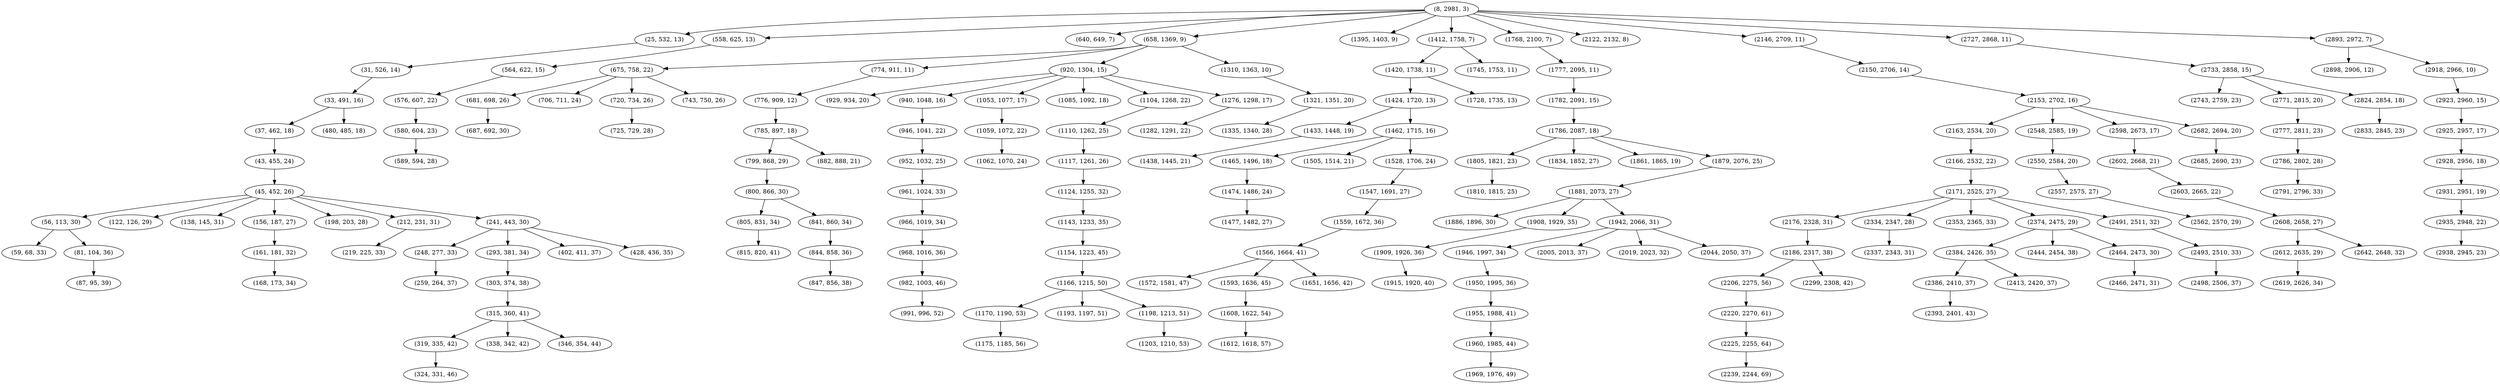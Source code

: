 digraph tree {
    "(8, 2981, 3)";
    "(25, 532, 13)";
    "(31, 526, 14)";
    "(33, 491, 16)";
    "(37, 462, 18)";
    "(43, 455, 24)";
    "(45, 452, 26)";
    "(56, 113, 30)";
    "(59, 68, 33)";
    "(81, 104, 36)";
    "(87, 95, 39)";
    "(122, 126, 29)";
    "(138, 145, 31)";
    "(156, 187, 27)";
    "(161, 181, 32)";
    "(168, 173, 34)";
    "(198, 203, 28)";
    "(212, 231, 31)";
    "(219, 225, 33)";
    "(241, 443, 30)";
    "(248, 277, 33)";
    "(259, 264, 37)";
    "(293, 381, 34)";
    "(303, 374, 38)";
    "(315, 360, 41)";
    "(319, 335, 42)";
    "(324, 331, 46)";
    "(338, 342, 42)";
    "(346, 354, 44)";
    "(402, 411, 37)";
    "(428, 436, 35)";
    "(480, 485, 18)";
    "(558, 625, 13)";
    "(564, 622, 15)";
    "(576, 607, 22)";
    "(580, 604, 23)";
    "(589, 594, 28)";
    "(640, 649, 7)";
    "(658, 1369, 9)";
    "(675, 758, 22)";
    "(681, 698, 26)";
    "(687, 692, 30)";
    "(706, 711, 24)";
    "(720, 734, 26)";
    "(725, 729, 28)";
    "(743, 750, 26)";
    "(774, 911, 11)";
    "(776, 909, 12)";
    "(785, 897, 18)";
    "(799, 868, 29)";
    "(800, 866, 30)";
    "(805, 831, 34)";
    "(815, 820, 41)";
    "(841, 860, 34)";
    "(844, 858, 36)";
    "(847, 856, 38)";
    "(882, 888, 21)";
    "(920, 1304, 15)";
    "(929, 934, 20)";
    "(940, 1048, 16)";
    "(946, 1041, 22)";
    "(952, 1032, 25)";
    "(961, 1024, 33)";
    "(966, 1019, 34)";
    "(968, 1016, 36)";
    "(982, 1003, 46)";
    "(991, 996, 52)";
    "(1053, 1077, 17)";
    "(1059, 1072, 22)";
    "(1062, 1070, 24)";
    "(1085, 1092, 18)";
    "(1104, 1268, 22)";
    "(1110, 1262, 25)";
    "(1117, 1261, 26)";
    "(1124, 1255, 32)";
    "(1143, 1233, 35)";
    "(1154, 1223, 45)";
    "(1166, 1215, 50)";
    "(1170, 1190, 53)";
    "(1175, 1185, 56)";
    "(1193, 1197, 51)";
    "(1198, 1213, 51)";
    "(1203, 1210, 53)";
    "(1276, 1298, 17)";
    "(1282, 1291, 22)";
    "(1310, 1363, 10)";
    "(1321, 1351, 20)";
    "(1335, 1340, 28)";
    "(1395, 1403, 9)";
    "(1412, 1758, 7)";
    "(1420, 1738, 11)";
    "(1424, 1720, 13)";
    "(1433, 1448, 19)";
    "(1438, 1445, 21)";
    "(1462, 1715, 16)";
    "(1465, 1496, 18)";
    "(1474, 1486, 24)";
    "(1477, 1482, 27)";
    "(1505, 1514, 21)";
    "(1528, 1706, 24)";
    "(1547, 1691, 27)";
    "(1559, 1672, 36)";
    "(1566, 1664, 41)";
    "(1572, 1581, 47)";
    "(1593, 1636, 45)";
    "(1608, 1622, 54)";
    "(1612, 1618, 57)";
    "(1651, 1656, 42)";
    "(1728, 1735, 13)";
    "(1745, 1753, 11)";
    "(1768, 2100, 7)";
    "(1777, 2095, 11)";
    "(1782, 2091, 15)";
    "(1786, 2087, 18)";
    "(1805, 1821, 23)";
    "(1810, 1815, 25)";
    "(1834, 1852, 27)";
    "(1861, 1865, 19)";
    "(1879, 2076, 25)";
    "(1881, 2073, 27)";
    "(1886, 1896, 30)";
    "(1908, 1929, 35)";
    "(1909, 1926, 36)";
    "(1915, 1920, 40)";
    "(1942, 2066, 31)";
    "(1946, 1997, 34)";
    "(1950, 1995, 36)";
    "(1955, 1988, 41)";
    "(1960, 1985, 44)";
    "(1969, 1976, 49)";
    "(2005, 2013, 37)";
    "(2019, 2023, 32)";
    "(2044, 2050, 37)";
    "(2122, 2132, 8)";
    "(2146, 2709, 11)";
    "(2150, 2706, 14)";
    "(2153, 2702, 16)";
    "(2163, 2534, 20)";
    "(2166, 2532, 22)";
    "(2171, 2525, 27)";
    "(2176, 2328, 31)";
    "(2186, 2317, 38)";
    "(2206, 2275, 56)";
    "(2220, 2270, 61)";
    "(2225, 2255, 64)";
    "(2239, 2244, 69)";
    "(2299, 2308, 42)";
    "(2334, 2347, 28)";
    "(2337, 2343, 31)";
    "(2353, 2365, 33)";
    "(2374, 2475, 29)";
    "(2384, 2426, 35)";
    "(2386, 2410, 37)";
    "(2393, 2401, 43)";
    "(2413, 2420, 37)";
    "(2444, 2454, 38)";
    "(2464, 2473, 30)";
    "(2466, 2471, 31)";
    "(2491, 2511, 32)";
    "(2493, 2510, 33)";
    "(2498, 2506, 37)";
    "(2548, 2585, 19)";
    "(2550, 2584, 20)";
    "(2557, 2575, 27)";
    "(2562, 2570, 29)";
    "(2598, 2673, 17)";
    "(2602, 2668, 21)";
    "(2603, 2665, 22)";
    "(2608, 2658, 27)";
    "(2612, 2635, 29)";
    "(2619, 2626, 34)";
    "(2642, 2648, 32)";
    "(2682, 2694, 20)";
    "(2685, 2690, 23)";
    "(2727, 2868, 11)";
    "(2733, 2858, 15)";
    "(2743, 2759, 23)";
    "(2771, 2815, 20)";
    "(2777, 2811, 23)";
    "(2786, 2802, 28)";
    "(2791, 2796, 33)";
    "(2824, 2854, 18)";
    "(2833, 2845, 23)";
    "(2893, 2972, 7)";
    "(2898, 2906, 12)";
    "(2918, 2966, 10)";
    "(2923, 2960, 15)";
    "(2925, 2957, 17)";
    "(2928, 2956, 18)";
    "(2931, 2951, 19)";
    "(2935, 2948, 22)";
    "(2938, 2945, 23)";
    "(8, 2981, 3)" -> "(25, 532, 13)";
    "(8, 2981, 3)" -> "(558, 625, 13)";
    "(8, 2981, 3)" -> "(640, 649, 7)";
    "(8, 2981, 3)" -> "(658, 1369, 9)";
    "(8, 2981, 3)" -> "(1395, 1403, 9)";
    "(8, 2981, 3)" -> "(1412, 1758, 7)";
    "(8, 2981, 3)" -> "(1768, 2100, 7)";
    "(8, 2981, 3)" -> "(2122, 2132, 8)";
    "(8, 2981, 3)" -> "(2146, 2709, 11)";
    "(8, 2981, 3)" -> "(2727, 2868, 11)";
    "(8, 2981, 3)" -> "(2893, 2972, 7)";
    "(25, 532, 13)" -> "(31, 526, 14)";
    "(31, 526, 14)" -> "(33, 491, 16)";
    "(33, 491, 16)" -> "(37, 462, 18)";
    "(33, 491, 16)" -> "(480, 485, 18)";
    "(37, 462, 18)" -> "(43, 455, 24)";
    "(43, 455, 24)" -> "(45, 452, 26)";
    "(45, 452, 26)" -> "(56, 113, 30)";
    "(45, 452, 26)" -> "(122, 126, 29)";
    "(45, 452, 26)" -> "(138, 145, 31)";
    "(45, 452, 26)" -> "(156, 187, 27)";
    "(45, 452, 26)" -> "(198, 203, 28)";
    "(45, 452, 26)" -> "(212, 231, 31)";
    "(45, 452, 26)" -> "(241, 443, 30)";
    "(56, 113, 30)" -> "(59, 68, 33)";
    "(56, 113, 30)" -> "(81, 104, 36)";
    "(81, 104, 36)" -> "(87, 95, 39)";
    "(156, 187, 27)" -> "(161, 181, 32)";
    "(161, 181, 32)" -> "(168, 173, 34)";
    "(212, 231, 31)" -> "(219, 225, 33)";
    "(241, 443, 30)" -> "(248, 277, 33)";
    "(241, 443, 30)" -> "(293, 381, 34)";
    "(241, 443, 30)" -> "(402, 411, 37)";
    "(241, 443, 30)" -> "(428, 436, 35)";
    "(248, 277, 33)" -> "(259, 264, 37)";
    "(293, 381, 34)" -> "(303, 374, 38)";
    "(303, 374, 38)" -> "(315, 360, 41)";
    "(315, 360, 41)" -> "(319, 335, 42)";
    "(315, 360, 41)" -> "(338, 342, 42)";
    "(315, 360, 41)" -> "(346, 354, 44)";
    "(319, 335, 42)" -> "(324, 331, 46)";
    "(558, 625, 13)" -> "(564, 622, 15)";
    "(564, 622, 15)" -> "(576, 607, 22)";
    "(576, 607, 22)" -> "(580, 604, 23)";
    "(580, 604, 23)" -> "(589, 594, 28)";
    "(658, 1369, 9)" -> "(675, 758, 22)";
    "(658, 1369, 9)" -> "(774, 911, 11)";
    "(658, 1369, 9)" -> "(920, 1304, 15)";
    "(658, 1369, 9)" -> "(1310, 1363, 10)";
    "(675, 758, 22)" -> "(681, 698, 26)";
    "(675, 758, 22)" -> "(706, 711, 24)";
    "(675, 758, 22)" -> "(720, 734, 26)";
    "(675, 758, 22)" -> "(743, 750, 26)";
    "(681, 698, 26)" -> "(687, 692, 30)";
    "(720, 734, 26)" -> "(725, 729, 28)";
    "(774, 911, 11)" -> "(776, 909, 12)";
    "(776, 909, 12)" -> "(785, 897, 18)";
    "(785, 897, 18)" -> "(799, 868, 29)";
    "(785, 897, 18)" -> "(882, 888, 21)";
    "(799, 868, 29)" -> "(800, 866, 30)";
    "(800, 866, 30)" -> "(805, 831, 34)";
    "(800, 866, 30)" -> "(841, 860, 34)";
    "(805, 831, 34)" -> "(815, 820, 41)";
    "(841, 860, 34)" -> "(844, 858, 36)";
    "(844, 858, 36)" -> "(847, 856, 38)";
    "(920, 1304, 15)" -> "(929, 934, 20)";
    "(920, 1304, 15)" -> "(940, 1048, 16)";
    "(920, 1304, 15)" -> "(1053, 1077, 17)";
    "(920, 1304, 15)" -> "(1085, 1092, 18)";
    "(920, 1304, 15)" -> "(1104, 1268, 22)";
    "(920, 1304, 15)" -> "(1276, 1298, 17)";
    "(940, 1048, 16)" -> "(946, 1041, 22)";
    "(946, 1041, 22)" -> "(952, 1032, 25)";
    "(952, 1032, 25)" -> "(961, 1024, 33)";
    "(961, 1024, 33)" -> "(966, 1019, 34)";
    "(966, 1019, 34)" -> "(968, 1016, 36)";
    "(968, 1016, 36)" -> "(982, 1003, 46)";
    "(982, 1003, 46)" -> "(991, 996, 52)";
    "(1053, 1077, 17)" -> "(1059, 1072, 22)";
    "(1059, 1072, 22)" -> "(1062, 1070, 24)";
    "(1104, 1268, 22)" -> "(1110, 1262, 25)";
    "(1110, 1262, 25)" -> "(1117, 1261, 26)";
    "(1117, 1261, 26)" -> "(1124, 1255, 32)";
    "(1124, 1255, 32)" -> "(1143, 1233, 35)";
    "(1143, 1233, 35)" -> "(1154, 1223, 45)";
    "(1154, 1223, 45)" -> "(1166, 1215, 50)";
    "(1166, 1215, 50)" -> "(1170, 1190, 53)";
    "(1166, 1215, 50)" -> "(1193, 1197, 51)";
    "(1166, 1215, 50)" -> "(1198, 1213, 51)";
    "(1170, 1190, 53)" -> "(1175, 1185, 56)";
    "(1198, 1213, 51)" -> "(1203, 1210, 53)";
    "(1276, 1298, 17)" -> "(1282, 1291, 22)";
    "(1310, 1363, 10)" -> "(1321, 1351, 20)";
    "(1321, 1351, 20)" -> "(1335, 1340, 28)";
    "(1412, 1758, 7)" -> "(1420, 1738, 11)";
    "(1412, 1758, 7)" -> "(1745, 1753, 11)";
    "(1420, 1738, 11)" -> "(1424, 1720, 13)";
    "(1420, 1738, 11)" -> "(1728, 1735, 13)";
    "(1424, 1720, 13)" -> "(1433, 1448, 19)";
    "(1424, 1720, 13)" -> "(1462, 1715, 16)";
    "(1433, 1448, 19)" -> "(1438, 1445, 21)";
    "(1462, 1715, 16)" -> "(1465, 1496, 18)";
    "(1462, 1715, 16)" -> "(1505, 1514, 21)";
    "(1462, 1715, 16)" -> "(1528, 1706, 24)";
    "(1465, 1496, 18)" -> "(1474, 1486, 24)";
    "(1474, 1486, 24)" -> "(1477, 1482, 27)";
    "(1528, 1706, 24)" -> "(1547, 1691, 27)";
    "(1547, 1691, 27)" -> "(1559, 1672, 36)";
    "(1559, 1672, 36)" -> "(1566, 1664, 41)";
    "(1566, 1664, 41)" -> "(1572, 1581, 47)";
    "(1566, 1664, 41)" -> "(1593, 1636, 45)";
    "(1566, 1664, 41)" -> "(1651, 1656, 42)";
    "(1593, 1636, 45)" -> "(1608, 1622, 54)";
    "(1608, 1622, 54)" -> "(1612, 1618, 57)";
    "(1768, 2100, 7)" -> "(1777, 2095, 11)";
    "(1777, 2095, 11)" -> "(1782, 2091, 15)";
    "(1782, 2091, 15)" -> "(1786, 2087, 18)";
    "(1786, 2087, 18)" -> "(1805, 1821, 23)";
    "(1786, 2087, 18)" -> "(1834, 1852, 27)";
    "(1786, 2087, 18)" -> "(1861, 1865, 19)";
    "(1786, 2087, 18)" -> "(1879, 2076, 25)";
    "(1805, 1821, 23)" -> "(1810, 1815, 25)";
    "(1879, 2076, 25)" -> "(1881, 2073, 27)";
    "(1881, 2073, 27)" -> "(1886, 1896, 30)";
    "(1881, 2073, 27)" -> "(1908, 1929, 35)";
    "(1881, 2073, 27)" -> "(1942, 2066, 31)";
    "(1908, 1929, 35)" -> "(1909, 1926, 36)";
    "(1909, 1926, 36)" -> "(1915, 1920, 40)";
    "(1942, 2066, 31)" -> "(1946, 1997, 34)";
    "(1942, 2066, 31)" -> "(2005, 2013, 37)";
    "(1942, 2066, 31)" -> "(2019, 2023, 32)";
    "(1942, 2066, 31)" -> "(2044, 2050, 37)";
    "(1946, 1997, 34)" -> "(1950, 1995, 36)";
    "(1950, 1995, 36)" -> "(1955, 1988, 41)";
    "(1955, 1988, 41)" -> "(1960, 1985, 44)";
    "(1960, 1985, 44)" -> "(1969, 1976, 49)";
    "(2146, 2709, 11)" -> "(2150, 2706, 14)";
    "(2150, 2706, 14)" -> "(2153, 2702, 16)";
    "(2153, 2702, 16)" -> "(2163, 2534, 20)";
    "(2153, 2702, 16)" -> "(2548, 2585, 19)";
    "(2153, 2702, 16)" -> "(2598, 2673, 17)";
    "(2153, 2702, 16)" -> "(2682, 2694, 20)";
    "(2163, 2534, 20)" -> "(2166, 2532, 22)";
    "(2166, 2532, 22)" -> "(2171, 2525, 27)";
    "(2171, 2525, 27)" -> "(2176, 2328, 31)";
    "(2171, 2525, 27)" -> "(2334, 2347, 28)";
    "(2171, 2525, 27)" -> "(2353, 2365, 33)";
    "(2171, 2525, 27)" -> "(2374, 2475, 29)";
    "(2171, 2525, 27)" -> "(2491, 2511, 32)";
    "(2176, 2328, 31)" -> "(2186, 2317, 38)";
    "(2186, 2317, 38)" -> "(2206, 2275, 56)";
    "(2186, 2317, 38)" -> "(2299, 2308, 42)";
    "(2206, 2275, 56)" -> "(2220, 2270, 61)";
    "(2220, 2270, 61)" -> "(2225, 2255, 64)";
    "(2225, 2255, 64)" -> "(2239, 2244, 69)";
    "(2334, 2347, 28)" -> "(2337, 2343, 31)";
    "(2374, 2475, 29)" -> "(2384, 2426, 35)";
    "(2374, 2475, 29)" -> "(2444, 2454, 38)";
    "(2374, 2475, 29)" -> "(2464, 2473, 30)";
    "(2384, 2426, 35)" -> "(2386, 2410, 37)";
    "(2384, 2426, 35)" -> "(2413, 2420, 37)";
    "(2386, 2410, 37)" -> "(2393, 2401, 43)";
    "(2464, 2473, 30)" -> "(2466, 2471, 31)";
    "(2491, 2511, 32)" -> "(2493, 2510, 33)";
    "(2493, 2510, 33)" -> "(2498, 2506, 37)";
    "(2548, 2585, 19)" -> "(2550, 2584, 20)";
    "(2550, 2584, 20)" -> "(2557, 2575, 27)";
    "(2557, 2575, 27)" -> "(2562, 2570, 29)";
    "(2598, 2673, 17)" -> "(2602, 2668, 21)";
    "(2602, 2668, 21)" -> "(2603, 2665, 22)";
    "(2603, 2665, 22)" -> "(2608, 2658, 27)";
    "(2608, 2658, 27)" -> "(2612, 2635, 29)";
    "(2608, 2658, 27)" -> "(2642, 2648, 32)";
    "(2612, 2635, 29)" -> "(2619, 2626, 34)";
    "(2682, 2694, 20)" -> "(2685, 2690, 23)";
    "(2727, 2868, 11)" -> "(2733, 2858, 15)";
    "(2733, 2858, 15)" -> "(2743, 2759, 23)";
    "(2733, 2858, 15)" -> "(2771, 2815, 20)";
    "(2733, 2858, 15)" -> "(2824, 2854, 18)";
    "(2771, 2815, 20)" -> "(2777, 2811, 23)";
    "(2777, 2811, 23)" -> "(2786, 2802, 28)";
    "(2786, 2802, 28)" -> "(2791, 2796, 33)";
    "(2824, 2854, 18)" -> "(2833, 2845, 23)";
    "(2893, 2972, 7)" -> "(2898, 2906, 12)";
    "(2893, 2972, 7)" -> "(2918, 2966, 10)";
    "(2918, 2966, 10)" -> "(2923, 2960, 15)";
    "(2923, 2960, 15)" -> "(2925, 2957, 17)";
    "(2925, 2957, 17)" -> "(2928, 2956, 18)";
    "(2928, 2956, 18)" -> "(2931, 2951, 19)";
    "(2931, 2951, 19)" -> "(2935, 2948, 22)";
    "(2935, 2948, 22)" -> "(2938, 2945, 23)";
}
